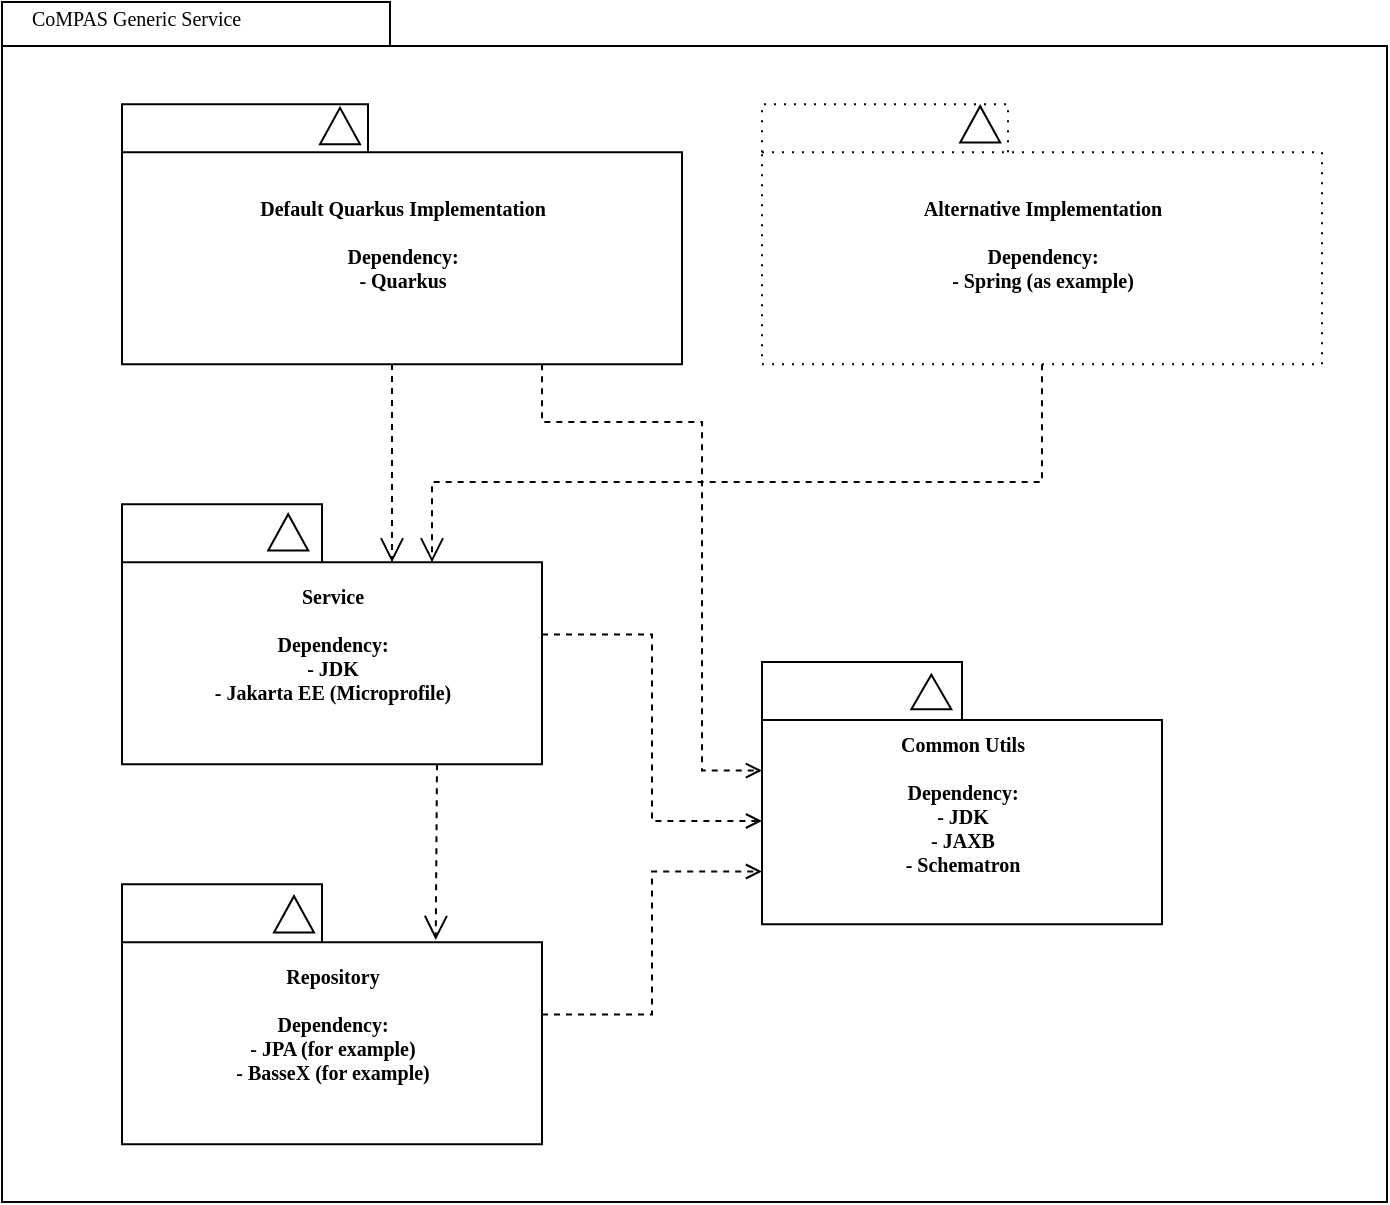 <mxfile version="14.5.1" type="device"><diagram name="Page-1" id="b5b7bab2-c9e2-2cf4-8b2a-24fd1a2a6d21"><mxGraphModel dx="1102" dy="1000" grid="1" gridSize="10" guides="1" tooltips="1" connect="1" arrows="1" fold="1" page="1" pageScale="1" pageWidth="827" pageHeight="1169" background="#ffffff" math="0" shadow="0"><root><mxCell id="0"/><mxCell id="1" parent="0"/><mxCell id="6e0c8c40b5770093-72" value="" style="shape=folder;fontStyle=1;spacingTop=10;tabWidth=194;tabHeight=22;tabPosition=left;html=1;rounded=0;shadow=0;comic=0;labelBackgroundColor=none;strokeWidth=1;fillColor=none;fontFamily=Verdana;fontSize=10;align=center;" parent="1" vertex="1"><mxGeometry x="100" y="60" width="692.5" height="600" as="geometry"/></mxCell><mxCell id="6e0c8c40b5770093-18" value="" style="group" parent="1" vertex="1" connectable="0"><mxGeometry x="200" y="310" width="170" height="131.18" as="geometry"/></mxCell><mxCell id="6e0c8c40b5770093-11" value="Service&lt;br&gt;&lt;br&gt;Dependency:&lt;br&gt;- JDK&lt;br&gt;- Jakarta EE (Microprofile)" style="shape=folder;fontStyle=1;spacingTop=10;tabWidth=100;tabHeight=29;tabPosition=left;html=1;rounded=0;shadow=0;comic=0;labelBackgroundColor=none;strokeWidth=1;fontFamily=Verdana;fontSize=10;align=center;" parent="6e0c8c40b5770093-18" vertex="1"><mxGeometry x="-40" y="1.18" width="210" height="130" as="geometry"/></mxCell><mxCell id="iEIXx9ODlFIAzBbWAgpv-17" value="" style="triangle;whiteSpace=wrap;html=1;rounded=0;shadow=0;comic=0;labelBackgroundColor=none;strokeColor=#000000;strokeWidth=1;fillColor=#ffffff;fontFamily=Verdana;fontSize=10;fontColor=#000000;align=center;rotation=-90;" parent="6e0c8c40b5770093-18" vertex="1"><mxGeometry x="33.996" y="5.18" width="18.196" height="20" as="geometry"/></mxCell><mxCell id="6e0c8c40b5770093-73" value="CoMPAS Generic Service" style="text;html=1;align=left;verticalAlign=top;spacingTop=-4;fontSize=10;fontFamily=Verdana" parent="1" vertex="1"><mxGeometry x="112.5" y="60" width="130" height="20" as="geometry"/></mxCell><mxCell id="rymMhL_0InMUM1D-YvSr-19" value="" style="group" parent="1" vertex="1" connectable="0"><mxGeometry x="160" y="500" width="210" height="130" as="geometry"/></mxCell><mxCell id="rymMhL_0InMUM1D-YvSr-20" value="Repository&lt;br&gt;&lt;br&gt;Dependency:&lt;br&gt;- JPA (for example)&lt;br&gt;- BasseX (for example)" style="shape=folder;fontStyle=1;spacingTop=10;tabWidth=100;tabHeight=29;tabPosition=left;html=1;rounded=0;shadow=0;comic=0;labelBackgroundColor=none;strokeWidth=1;fontFamily=Verdana;fontSize=10;align=center;" parent="rymMhL_0InMUM1D-YvSr-19" vertex="1"><mxGeometry y="1.182" width="210" height="130" as="geometry"/></mxCell><mxCell id="GpWXoRPHqSVKgmylnfVI-4" value="" style="triangle;whiteSpace=wrap;html=1;rounded=0;shadow=0;comic=0;labelBackgroundColor=none;strokeColor=#000000;strokeWidth=1;fillColor=#ffffff;fontFamily=Verdana;fontSize=10;fontColor=#000000;align=center;rotation=-90;" parent="rymMhL_0InMUM1D-YvSr-19" vertex="1"><mxGeometry x="76.896" y="6.18" width="18.196" height="20" as="geometry"/></mxCell><mxCell id="iEIXx9ODlFIAzBbWAgpv-1" value="" style="group" parent="1" vertex="1" connectable="0"><mxGeometry x="160" y="110" width="280" height="130" as="geometry"/></mxCell><mxCell id="iEIXx9ODlFIAzBbWAgpv-2" value="Default Quarkus Implementation&lt;br&gt;&lt;br&gt;Dependency:&lt;br&gt;- Quarkus" style="shape=folder;fontStyle=1;spacingTop=10;tabWidth=123;tabHeight=24;tabPosition=left;html=1;rounded=0;shadow=0;comic=0;labelBackgroundColor=none;strokeWidth=1;fontFamily=Verdana;fontSize=10;align=center;" parent="iEIXx9ODlFIAzBbWAgpv-1" vertex="1"><mxGeometry y="1.182" width="280" height="130" as="geometry"/></mxCell><mxCell id="N9Gf4CPquQoLiteLIFKJ-1" value="" style="triangle;whiteSpace=wrap;html=1;rounded=0;shadow=0;comic=0;labelBackgroundColor=none;strokeColor=#000000;strokeWidth=1;fillColor=#ffffff;fontFamily=Verdana;fontSize=10;fontColor=#000000;align=center;rotation=-90;" parent="iEIXx9ODlFIAzBbWAgpv-1" vertex="1"><mxGeometry x="99.906" y="2.0" width="18.196" height="20" as="geometry"/></mxCell><mxCell id="iEIXx9ODlFIAzBbWAgpv-4" value="" style="group" parent="1" vertex="1" connectable="0"><mxGeometry x="480" y="110" width="280" height="130" as="geometry"/></mxCell><mxCell id="iEIXx9ODlFIAzBbWAgpv-5" value="Alternative Implementation&lt;br&gt;&lt;br&gt;Dependency:&lt;br&gt;- Spring (as example)" style="shape=folder;fontStyle=1;spacingTop=10;tabWidth=123;tabHeight=24;tabPosition=left;html=1;rounded=0;shadow=0;comic=0;labelBackgroundColor=none;strokeWidth=1;fontFamily=Verdana;fontSize=10;align=center;dashed=1;dashPattern=1 4;" parent="iEIXx9ODlFIAzBbWAgpv-4" vertex="1"><mxGeometry y="1.182" width="280" height="130" as="geometry"/></mxCell><mxCell id="N9Gf4CPquQoLiteLIFKJ-2" value="" style="triangle;whiteSpace=wrap;html=1;rounded=0;shadow=0;comic=0;labelBackgroundColor=none;strokeColor=#000000;strokeWidth=1;fillColor=#ffffff;fontFamily=Verdana;fontSize=10;fontColor=#000000;align=center;rotation=-90;" parent="iEIXx9ODlFIAzBbWAgpv-4" vertex="1"><mxGeometry x="99.996" y="1.18" width="18.196" height="20" as="geometry"/></mxCell><mxCell id="iEIXx9ODlFIAzBbWAgpv-7" style="rounded=0;html=1;dashed=1;labelBackgroundColor=none;startFill=0;endArrow=open;endFill=0;endSize=10;fontFamily=Verdana;fontSize=10;entryX=0;entryY=0;entryDx=135;entryDy=29;entryPerimeter=0;" parent="1" target="6e0c8c40b5770093-11" edge="1"><mxGeometry relative="1" as="geometry"><mxPoint x="295" y="241" as="sourcePoint"/><mxPoint x="487.05" y="543.022" as="targetPoint"/><Array as="points"/></mxGeometry></mxCell><mxCell id="iEIXx9ODlFIAzBbWAgpv-8" style="rounded=0;html=1;dashed=1;labelBackgroundColor=none;startFill=0;endArrow=open;endFill=0;endSize=10;fontFamily=Verdana;fontSize=10;exitX=0.5;exitY=1;exitDx=0;exitDy=0;exitPerimeter=0;entryX=0;entryY=0;entryDx=155;entryDy=29;entryPerimeter=0;" parent="1" source="iEIXx9ODlFIAzBbWAgpv-5" target="6e0c8c40b5770093-11" edge="1"><mxGeometry relative="1" as="geometry"><mxPoint x="495" y="451.182" as="sourcePoint"/><mxPoint x="380" y="335" as="targetPoint"/><Array as="points"><mxPoint x="620" y="300"/><mxPoint x="315" y="300"/></Array></mxGeometry></mxCell><mxCell id="iEIXx9ODlFIAzBbWAgpv-9" style="rounded=0;html=1;dashed=1;labelBackgroundColor=none;startFill=0;endArrow=open;endFill=0;endSize=10;fontFamily=Verdana;fontSize=10;entryX=0.747;entryY=0.214;entryDx=0;entryDy=0;entryPerimeter=0;exitX=0.75;exitY=1;exitDx=0;exitDy=0;exitPerimeter=0;" parent="1" source="6e0c8c40b5770093-11" target="rymMhL_0InMUM1D-YvSr-20" edge="1"><mxGeometry relative="1" as="geometry"><mxPoint x="315" y="441.182" as="sourcePoint"/><mxPoint x="316.15" y="523.022" as="targetPoint"/></mxGeometry></mxCell><mxCell id="iEIXx9ODlFIAzBbWAgpv-11" value="" style="group" parent="1" vertex="1" connectable="0"><mxGeometry x="480" y="390" width="200" height="131.18" as="geometry"/></mxCell><mxCell id="iEIXx9ODlFIAzBbWAgpv-12" value="Common Utils&lt;br&gt;&lt;br&gt;Dependency:&lt;br&gt;- JDK&lt;br&gt;- JAXB&lt;br&gt;- Schematron" style="shape=folder;fontStyle=1;spacingTop=10;tabWidth=100;tabHeight=29;tabPosition=left;html=1;rounded=0;shadow=0;comic=0;labelBackgroundColor=none;strokeWidth=1;fontFamily=Verdana;fontSize=10;align=center;" parent="iEIXx9ODlFIAzBbWAgpv-11" vertex="1"><mxGeometry width="200" height="131.18" as="geometry"/></mxCell><mxCell id="iEIXx9ODlFIAzBbWAgpv-13" value="" style="triangle;whiteSpace=wrap;html=1;rounded=0;shadow=0;comic=0;labelBackgroundColor=none;strokeColor=#000000;strokeWidth=1;fillColor=#ffffff;fontFamily=Verdana;fontSize=10;fontColor=#000000;align=center;rotation=-90;" parent="iEIXx9ODlFIAzBbWAgpv-11" vertex="1"><mxGeometry x="75.999" y="5.0" width="17.329" height="20" as="geometry"/></mxCell><mxCell id="iEIXx9ODlFIAzBbWAgpv-14" style="edgeStyle=orthogonalEdgeStyle;rounded=0;orthogonalLoop=1;jettySize=auto;html=1;entryX=0;entryY=0;entryDx=0;entryDy=79.5;entryPerimeter=0;dashed=1;endArrow=open;endFill=0;" parent="1" source="6e0c8c40b5770093-11" target="iEIXx9ODlFIAzBbWAgpv-12" edge="1"><mxGeometry relative="1" as="geometry"/></mxCell><mxCell id="iEIXx9ODlFIAzBbWAgpv-15" style="edgeStyle=orthogonalEdgeStyle;rounded=0;orthogonalLoop=1;jettySize=auto;html=1;entryX=0;entryY=0;entryDx=0;entryDy=104.75;entryPerimeter=0;dashed=1;endArrow=open;endFill=0;" parent="1" source="rymMhL_0InMUM1D-YvSr-20" target="iEIXx9ODlFIAzBbWAgpv-12" edge="1"><mxGeometry relative="1" as="geometry"/></mxCell><mxCell id="iEIXx9ODlFIAzBbWAgpv-16" style="edgeStyle=orthogonalEdgeStyle;rounded=0;orthogonalLoop=1;jettySize=auto;html=1;entryX=0;entryY=0;entryDx=0;entryDy=54.25;entryPerimeter=0;dashed=1;exitX=0.75;exitY=1;exitDx=0;exitDy=0;exitPerimeter=0;endArrow=open;endFill=0;" parent="1" source="iEIXx9ODlFIAzBbWAgpv-2" target="iEIXx9ODlFIAzBbWAgpv-12" edge="1"><mxGeometry relative="1" as="geometry"><Array as="points"><mxPoint x="370" y="270"/><mxPoint x="450" y="270"/><mxPoint x="450" y="445"/></Array></mxGeometry></mxCell></root></mxGraphModel></diagram></mxfile>